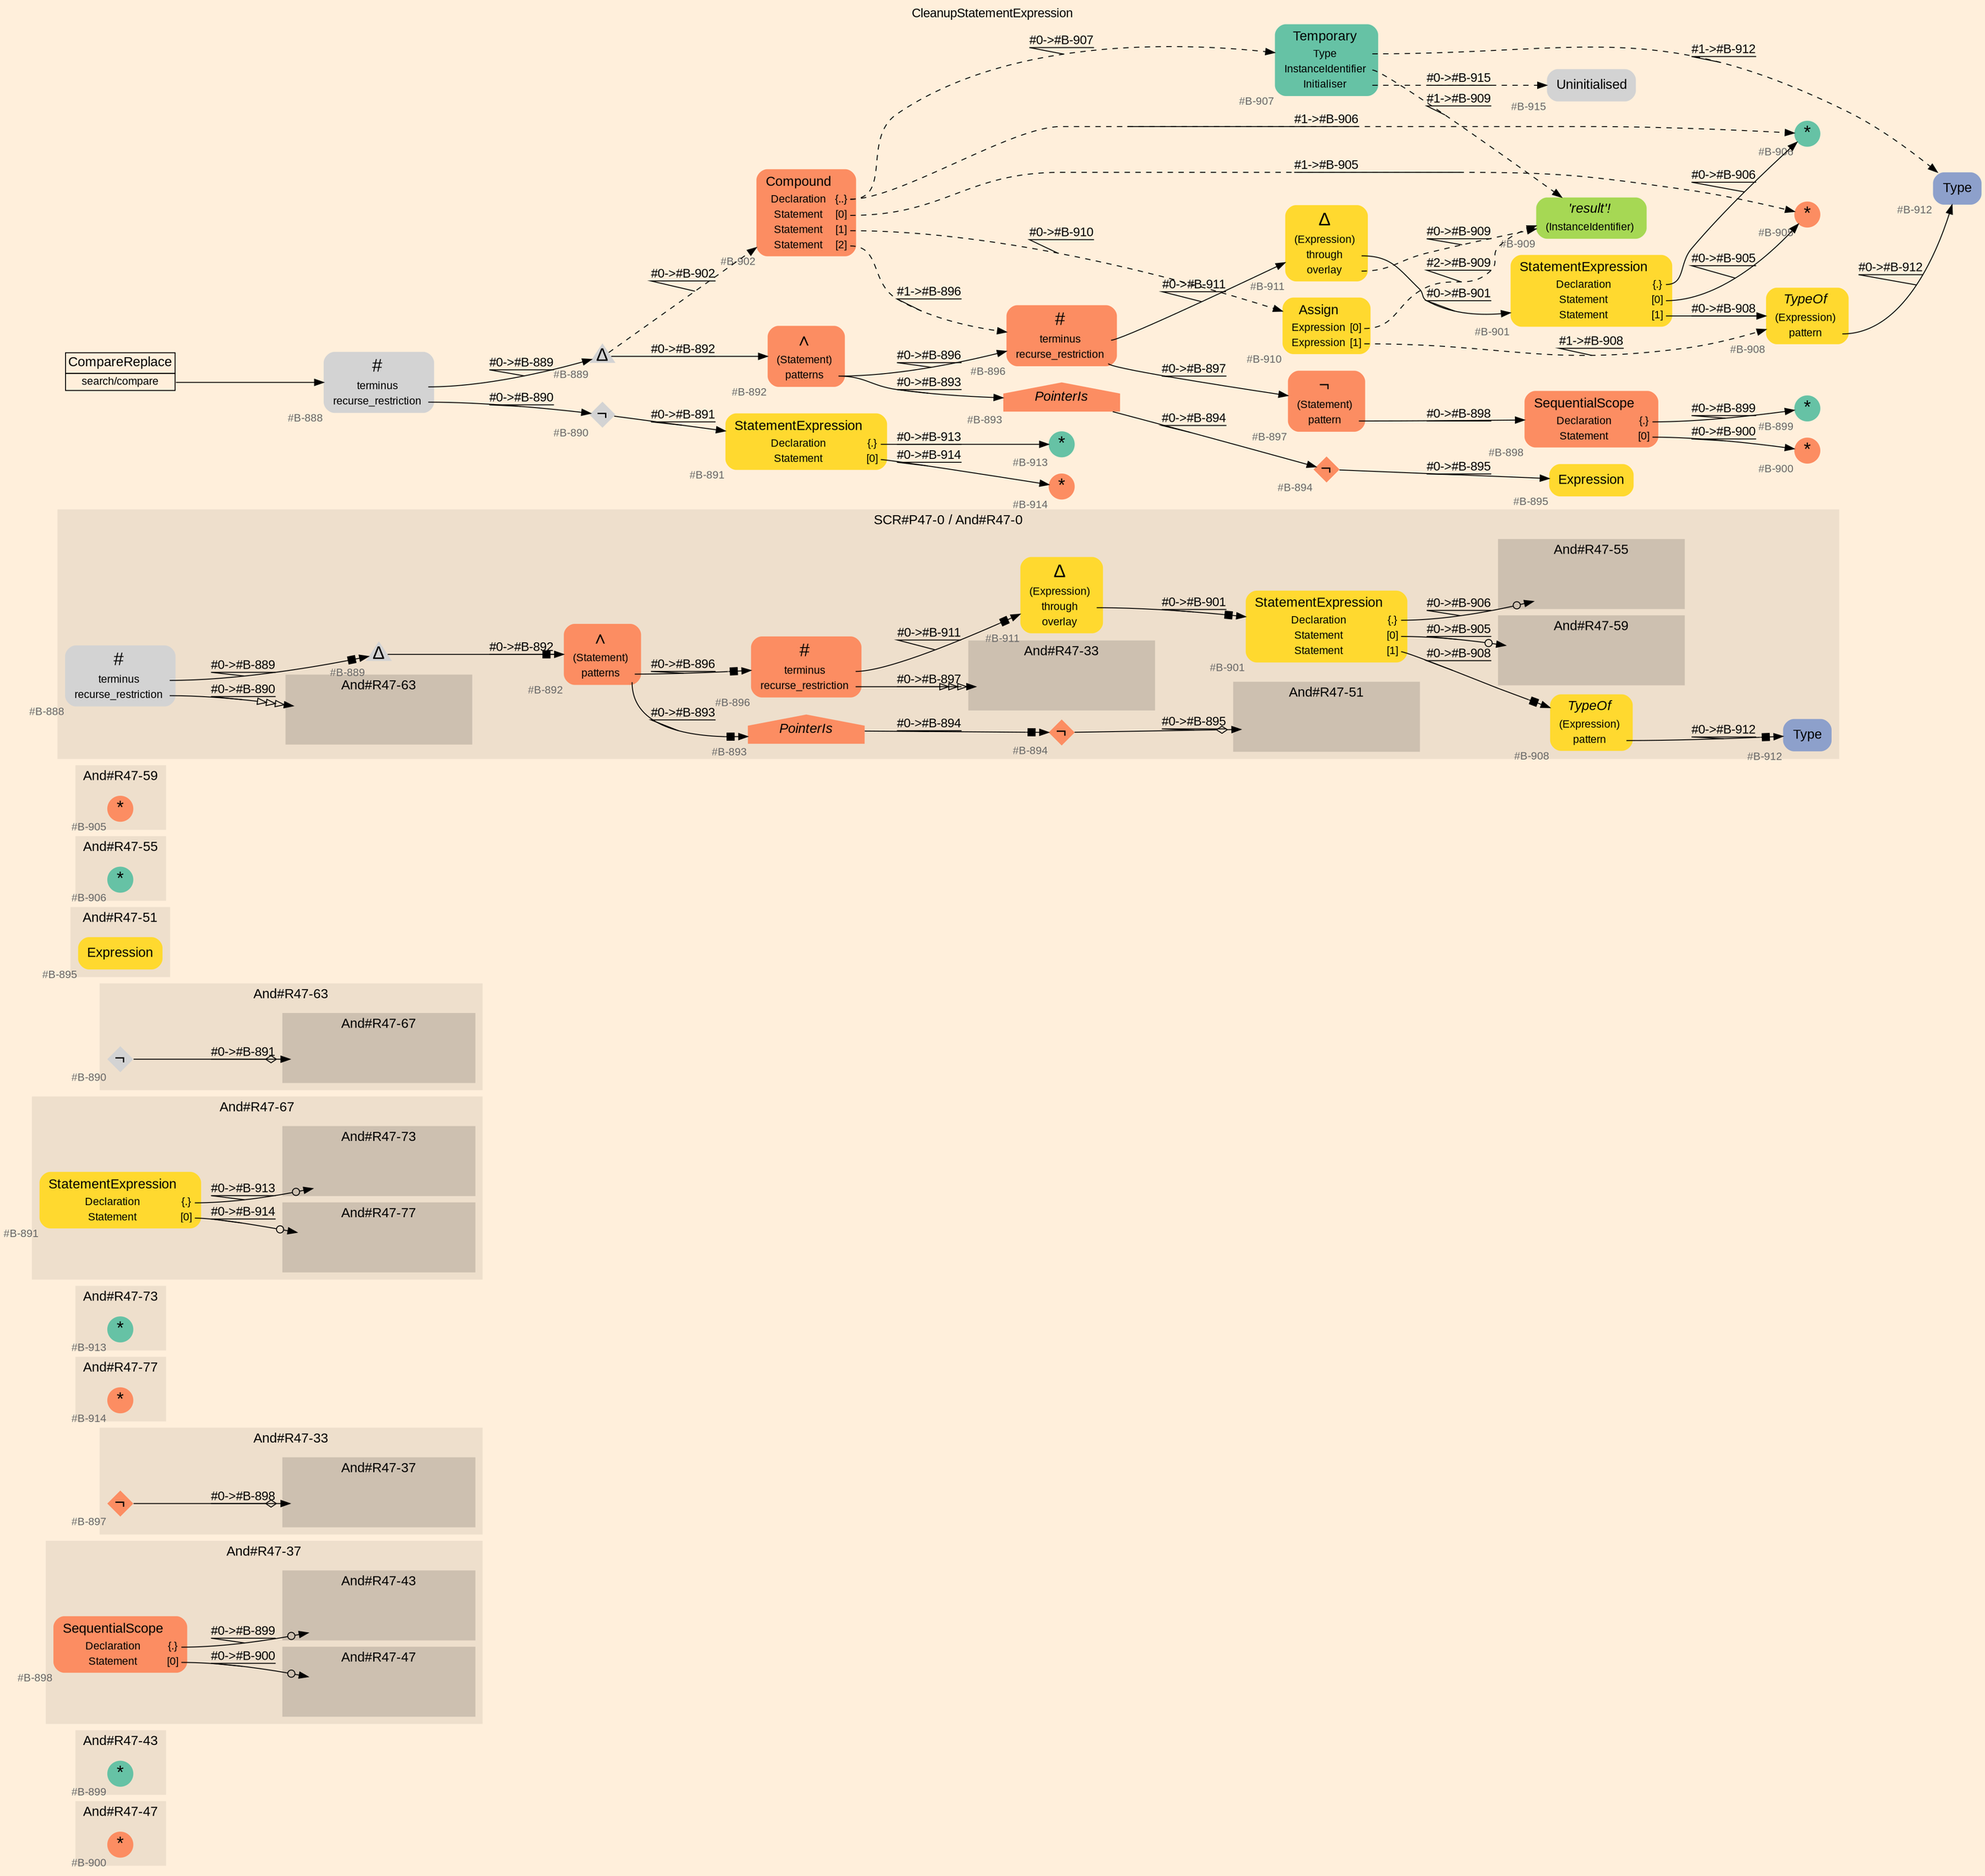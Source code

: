 digraph "CleanupStatementExpression" {
label = "CleanupStatementExpression"
labelloc = t
graph [
    rankdir = "LR"
    ranksep = 0.3
    bgcolor = antiquewhite1
    color = black
    fontcolor = black
    fontname = "Arial"
];
node [
    fontname = "Arial"
];
edge [
    fontname = "Arial"
];

// -------------------- figure And#R47-47 --------------------
// -------- region And#R47-47 ----------
subgraph "clusterAnd#R47-47" {
    label = "And#R47-47"
    style = "filled"
    color = antiquewhite2
    fontsize = "15"
    // -------- block And#R47-47/#B-900 ----------
    "And#R47-47/#B-900" [
        fillcolor = "/set28/2"
        xlabel = "#B-900"
        fontsize = "12"
        fontcolor = grey40
        shape = "circle"
        label = <<FONT COLOR="black" POINT-SIZE="20">*</FONT>>
        style = "filled"
        penwidth = 0.0
        fixedsize = true
        width = 0.4
        height = 0.4
    ];
    
}


// -------------------- figure And#R47-43 --------------------
// -------- region And#R47-43 ----------
subgraph "clusterAnd#R47-43" {
    label = "And#R47-43"
    style = "filled"
    color = antiquewhite2
    fontsize = "15"
    // -------- block And#R47-43/#B-899 ----------
    "And#R47-43/#B-899" [
        fillcolor = "/set28/1"
        xlabel = "#B-899"
        fontsize = "12"
        fontcolor = grey40
        shape = "circle"
        label = <<FONT COLOR="black" POINT-SIZE="20">*</FONT>>
        style = "filled"
        penwidth = 0.0
        fixedsize = true
        width = 0.4
        height = 0.4
    ];
    
}


// -------------------- figure And#R47-37 --------------------
// -------- region And#R47-37 ----------
subgraph "clusterAnd#R47-37" {
    label = "And#R47-37"
    style = "filled"
    color = antiquewhite2
    fontsize = "15"
    // -------- block And#R47-37/#B-898 ----------
    "And#R47-37/#B-898" [
        fillcolor = "/set28/2"
        xlabel = "#B-898"
        fontsize = "12"
        fontcolor = grey40
        shape = "plaintext"
        label = <<TABLE BORDER="0" CELLBORDER="0" CELLSPACING="0">
         <TR><TD><FONT COLOR="black" POINT-SIZE="15">SequentialScope</FONT></TD></TR>
         <TR><TD><FONT COLOR="black" POINT-SIZE="12">Declaration</FONT></TD><TD PORT="port0"><FONT COLOR="black" POINT-SIZE="12">{.}</FONT></TD></TR>
         <TR><TD><FONT COLOR="black" POINT-SIZE="12">Statement</FONT></TD><TD PORT="port1"><FONT COLOR="black" POINT-SIZE="12">[0]</FONT></TD></TR>
        </TABLE>>
        style = "rounded,filled"
    ];
    
    // -------- region And#R47-37/And#R47-43 ----------
    subgraph "clusterAnd#R47-37/And#R47-43" {
        label = "And#R47-43"
        style = "filled"
        color = antiquewhite3
        fontsize = "15"
        // -------- block And#R47-37/And#R47-43/#B-899 ----------
        "And#R47-37/And#R47-43/#B-899" [
            fillcolor = "/set28/1"
            xlabel = "#B-899"
            fontsize = "12"
            fontcolor = grey40
            shape = "none"
            style = "invisible"
        ];
        
    }
    
    // -------- region And#R47-37/And#R47-47 ----------
    subgraph "clusterAnd#R47-37/And#R47-47" {
        label = "And#R47-47"
        style = "filled"
        color = antiquewhite3
        fontsize = "15"
        // -------- block And#R47-37/And#R47-47/#B-900 ----------
        "And#R47-37/And#R47-47/#B-900" [
            fillcolor = "/set28/2"
            xlabel = "#B-900"
            fontsize = "12"
            fontcolor = grey40
            shape = "none"
            style = "invisible"
        ];
        
    }
    
}

"And#R47-37/#B-898":port0 -> "And#R47-37/And#R47-43/#B-899" [
    arrowhead="normalnoneodot"
    label = "#0-&gt;#B-899"
    decorate = true
    color = black
    fontcolor = black
];

"And#R47-37/#B-898":port1 -> "And#R47-37/And#R47-47/#B-900" [
    arrowhead="normalnoneodot"
    label = "#0-&gt;#B-900"
    decorate = true
    color = black
    fontcolor = black
];


// -------------------- figure And#R47-33 --------------------
// -------- region And#R47-33 ----------
subgraph "clusterAnd#R47-33" {
    label = "And#R47-33"
    style = "filled"
    color = antiquewhite2
    fontsize = "15"
    // -------- block And#R47-33/#B-897 ----------
    "And#R47-33/#B-897" [
        fillcolor = "/set28/2"
        xlabel = "#B-897"
        fontsize = "12"
        fontcolor = grey40
        shape = "diamond"
        label = <<FONT COLOR="black" POINT-SIZE="20">¬</FONT>>
        style = "filled"
        penwidth = 0.0
        fixedsize = true
        width = 0.4
        height = 0.4
    ];
    
    // -------- region And#R47-33/And#R47-37 ----------
    subgraph "clusterAnd#R47-33/And#R47-37" {
        label = "And#R47-37"
        style = "filled"
        color = antiquewhite3
        fontsize = "15"
        // -------- block And#R47-33/And#R47-37/#B-898 ----------
        "And#R47-33/And#R47-37/#B-898" [
            fillcolor = "/set28/2"
            xlabel = "#B-898"
            fontsize = "12"
            fontcolor = grey40
            shape = "none"
            style = "invisible"
        ];
        
    }
    
}

"And#R47-33/#B-897" -> "And#R47-33/And#R47-37/#B-898" [
    arrowhead="normalnoneodiamond"
    label = "#0-&gt;#B-898"
    decorate = true
    color = black
    fontcolor = black
];


// -------------------- figure And#R47-77 --------------------
// -------- region And#R47-77 ----------
subgraph "clusterAnd#R47-77" {
    label = "And#R47-77"
    style = "filled"
    color = antiquewhite2
    fontsize = "15"
    // -------- block And#R47-77/#B-914 ----------
    "And#R47-77/#B-914" [
        fillcolor = "/set28/2"
        xlabel = "#B-914"
        fontsize = "12"
        fontcolor = grey40
        shape = "circle"
        label = <<FONT COLOR="black" POINT-SIZE="20">*</FONT>>
        style = "filled"
        penwidth = 0.0
        fixedsize = true
        width = 0.4
        height = 0.4
    ];
    
}


// -------------------- figure And#R47-73 --------------------
// -------- region And#R47-73 ----------
subgraph "clusterAnd#R47-73" {
    label = "And#R47-73"
    style = "filled"
    color = antiquewhite2
    fontsize = "15"
    // -------- block And#R47-73/#B-913 ----------
    "And#R47-73/#B-913" [
        fillcolor = "/set28/1"
        xlabel = "#B-913"
        fontsize = "12"
        fontcolor = grey40
        shape = "circle"
        label = <<FONT COLOR="black" POINT-SIZE="20">*</FONT>>
        style = "filled"
        penwidth = 0.0
        fixedsize = true
        width = 0.4
        height = 0.4
    ];
    
}


// -------------------- figure And#R47-67 --------------------
// -------- region And#R47-67 ----------
subgraph "clusterAnd#R47-67" {
    label = "And#R47-67"
    style = "filled"
    color = antiquewhite2
    fontsize = "15"
    // -------- block And#R47-67/#B-891 ----------
    "And#R47-67/#B-891" [
        fillcolor = "/set28/6"
        xlabel = "#B-891"
        fontsize = "12"
        fontcolor = grey40
        shape = "plaintext"
        label = <<TABLE BORDER="0" CELLBORDER="0" CELLSPACING="0">
         <TR><TD><FONT COLOR="black" POINT-SIZE="15">StatementExpression</FONT></TD></TR>
         <TR><TD><FONT COLOR="black" POINT-SIZE="12">Declaration</FONT></TD><TD PORT="port0"><FONT COLOR="black" POINT-SIZE="12">{.}</FONT></TD></TR>
         <TR><TD><FONT COLOR="black" POINT-SIZE="12">Statement</FONT></TD><TD PORT="port1"><FONT COLOR="black" POINT-SIZE="12">[0]</FONT></TD></TR>
        </TABLE>>
        style = "rounded,filled"
    ];
    
    // -------- region And#R47-67/And#R47-73 ----------
    subgraph "clusterAnd#R47-67/And#R47-73" {
        label = "And#R47-73"
        style = "filled"
        color = antiquewhite3
        fontsize = "15"
        // -------- block And#R47-67/And#R47-73/#B-913 ----------
        "And#R47-67/And#R47-73/#B-913" [
            fillcolor = "/set28/1"
            xlabel = "#B-913"
            fontsize = "12"
            fontcolor = grey40
            shape = "none"
            style = "invisible"
        ];
        
    }
    
    // -------- region And#R47-67/And#R47-77 ----------
    subgraph "clusterAnd#R47-67/And#R47-77" {
        label = "And#R47-77"
        style = "filled"
        color = antiquewhite3
        fontsize = "15"
        // -------- block And#R47-67/And#R47-77/#B-914 ----------
        "And#R47-67/And#R47-77/#B-914" [
            fillcolor = "/set28/2"
            xlabel = "#B-914"
            fontsize = "12"
            fontcolor = grey40
            shape = "none"
            style = "invisible"
        ];
        
    }
    
}

"And#R47-67/#B-891":port0 -> "And#R47-67/And#R47-73/#B-913" [
    arrowhead="normalnoneodot"
    label = "#0-&gt;#B-913"
    decorate = true
    color = black
    fontcolor = black
];

"And#R47-67/#B-891":port1 -> "And#R47-67/And#R47-77/#B-914" [
    arrowhead="normalnoneodot"
    label = "#0-&gt;#B-914"
    decorate = true
    color = black
    fontcolor = black
];


// -------------------- figure And#R47-63 --------------------
// -------- region And#R47-63 ----------
subgraph "clusterAnd#R47-63" {
    label = "And#R47-63"
    style = "filled"
    color = antiquewhite2
    fontsize = "15"
    // -------- block And#R47-63/#B-890 ----------
    "And#R47-63/#B-890" [
        xlabel = "#B-890"
        fontsize = "12"
        fontcolor = grey40
        shape = "diamond"
        label = <<FONT COLOR="black" POINT-SIZE="20">¬</FONT>>
        style = "filled"
        penwidth = 0.0
        fixedsize = true
        width = 0.4
        height = 0.4
    ];
    
    // -------- region And#R47-63/And#R47-67 ----------
    subgraph "clusterAnd#R47-63/And#R47-67" {
        label = "And#R47-67"
        style = "filled"
        color = antiquewhite3
        fontsize = "15"
        // -------- block And#R47-63/And#R47-67/#B-891 ----------
        "And#R47-63/And#R47-67/#B-891" [
            fillcolor = "/set28/6"
            xlabel = "#B-891"
            fontsize = "12"
            fontcolor = grey40
            shape = "none"
            style = "invisible"
        ];
        
    }
    
}

"And#R47-63/#B-890" -> "And#R47-63/And#R47-67/#B-891" [
    arrowhead="normalnoneodiamond"
    label = "#0-&gt;#B-891"
    decorate = true
    color = black
    fontcolor = black
];


// -------------------- figure And#R47-51 --------------------
// -------- region And#R47-51 ----------
subgraph "clusterAnd#R47-51" {
    label = "And#R47-51"
    style = "filled"
    color = antiquewhite2
    fontsize = "15"
    // -------- block And#R47-51/#B-895 ----------
    "And#R47-51/#B-895" [
        fillcolor = "/set28/6"
        xlabel = "#B-895"
        fontsize = "12"
        fontcolor = grey40
        shape = "plaintext"
        label = <<TABLE BORDER="0" CELLBORDER="0" CELLSPACING="0">
         <TR><TD><FONT COLOR="black" POINT-SIZE="15">Expression</FONT></TD></TR>
        </TABLE>>
        style = "rounded,filled"
    ];
    
}


// -------------------- figure And#R47-55 --------------------
// -------- region And#R47-55 ----------
subgraph "clusterAnd#R47-55" {
    label = "And#R47-55"
    style = "filled"
    color = antiquewhite2
    fontsize = "15"
    // -------- block And#R47-55/#B-906 ----------
    "And#R47-55/#B-906" [
        fillcolor = "/set28/1"
        xlabel = "#B-906"
        fontsize = "12"
        fontcolor = grey40
        shape = "circle"
        label = <<FONT COLOR="black" POINT-SIZE="20">*</FONT>>
        style = "filled"
        penwidth = 0.0
        fixedsize = true
        width = 0.4
        height = 0.4
    ];
    
}


// -------------------- figure And#R47-59 --------------------
// -------- region And#R47-59 ----------
subgraph "clusterAnd#R47-59" {
    label = "And#R47-59"
    style = "filled"
    color = antiquewhite2
    fontsize = "15"
    // -------- block And#R47-59/#B-905 ----------
    "And#R47-59/#B-905" [
        fillcolor = "/set28/2"
        xlabel = "#B-905"
        fontsize = "12"
        fontcolor = grey40
        shape = "circle"
        label = <<FONT COLOR="black" POINT-SIZE="20">*</FONT>>
        style = "filled"
        penwidth = 0.0
        fixedsize = true
        width = 0.4
        height = 0.4
    ];
    
}


// -------------------- figure And#R47-0 --------------------
// -------- region And#R47-0 ----------
subgraph "clusterAnd#R47-0" {
    label = "SCR#P47-0 / And#R47-0"
    style = "filled"
    color = antiquewhite2
    fontsize = "15"
    // -------- block And#R47-0/#B-888 ----------
    "And#R47-0/#B-888" [
        xlabel = "#B-888"
        fontsize = "12"
        fontcolor = grey40
        shape = "plaintext"
        label = <<TABLE BORDER="0" CELLBORDER="0" CELLSPACING="0">
         <TR><TD><FONT COLOR="black" POINT-SIZE="20">#</FONT></TD></TR>
         <TR><TD><FONT COLOR="black" POINT-SIZE="12">terminus</FONT></TD><TD PORT="port0"></TD></TR>
         <TR><TD><FONT COLOR="black" POINT-SIZE="12">recurse_restriction</FONT></TD><TD PORT="port1"></TD></TR>
        </TABLE>>
        style = "rounded,filled"
    ];
    
    // -------- block And#R47-0/#B-889 ----------
    "And#R47-0/#B-889" [
        xlabel = "#B-889"
        fontsize = "12"
        fontcolor = grey40
        shape = "triangle"
        label = <<FONT COLOR="black" POINT-SIZE="20">Δ</FONT>>
        style = "filled"
        penwidth = 0.0
        fixedsize = true
        width = 0.4
        height = 0.4
    ];
    
    // -------- block And#R47-0/#B-892 ----------
    "And#R47-0/#B-892" [
        fillcolor = "/set28/2"
        xlabel = "#B-892"
        fontsize = "12"
        fontcolor = grey40
        shape = "plaintext"
        label = <<TABLE BORDER="0" CELLBORDER="0" CELLSPACING="0">
         <TR><TD><FONT COLOR="black" POINT-SIZE="20">∧</FONT></TD></TR>
         <TR><TD><FONT COLOR="black" POINT-SIZE="12">(Statement)</FONT></TD><TD PORT="port0"></TD></TR>
         <TR><TD><FONT COLOR="black" POINT-SIZE="12">patterns</FONT></TD><TD PORT="port1"></TD></TR>
        </TABLE>>
        style = "rounded,filled"
    ];
    
    // -------- block And#R47-0/#B-893 ----------
    "And#R47-0/#B-893" [
        fillcolor = "/set28/2"
        xlabel = "#B-893"
        fontsize = "12"
        fontcolor = grey40
        shape = "house"
        label = <<FONT COLOR="black" POINT-SIZE="15"><I>PointerIs</I></FONT>>
        style = "filled"
        penwidth = 0.0
    ];
    
    // -------- block And#R47-0/#B-894 ----------
    "And#R47-0/#B-894" [
        fillcolor = "/set28/2"
        xlabel = "#B-894"
        fontsize = "12"
        fontcolor = grey40
        shape = "diamond"
        label = <<FONT COLOR="black" POINT-SIZE="20">¬</FONT>>
        style = "filled"
        penwidth = 0.0
        fixedsize = true
        width = 0.4
        height = 0.4
    ];
    
    // -------- block And#R47-0/#B-896 ----------
    "And#R47-0/#B-896" [
        fillcolor = "/set28/2"
        xlabel = "#B-896"
        fontsize = "12"
        fontcolor = grey40
        shape = "plaintext"
        label = <<TABLE BORDER="0" CELLBORDER="0" CELLSPACING="0">
         <TR><TD><FONT COLOR="black" POINT-SIZE="20">#</FONT></TD></TR>
         <TR><TD><FONT COLOR="black" POINT-SIZE="12">terminus</FONT></TD><TD PORT="port0"></TD></TR>
         <TR><TD><FONT COLOR="black" POINT-SIZE="12">recurse_restriction</FONT></TD><TD PORT="port1"></TD></TR>
        </TABLE>>
        style = "rounded,filled"
    ];
    
    // -------- block And#R47-0/#B-901 ----------
    "And#R47-0/#B-901" [
        fillcolor = "/set28/6"
        xlabel = "#B-901"
        fontsize = "12"
        fontcolor = grey40
        shape = "plaintext"
        label = <<TABLE BORDER="0" CELLBORDER="0" CELLSPACING="0">
         <TR><TD><FONT COLOR="black" POINT-SIZE="15">StatementExpression</FONT></TD></TR>
         <TR><TD><FONT COLOR="black" POINT-SIZE="12">Declaration</FONT></TD><TD PORT="port0"><FONT COLOR="black" POINT-SIZE="12">{.}</FONT></TD></TR>
         <TR><TD><FONT COLOR="black" POINT-SIZE="12">Statement</FONT></TD><TD PORT="port1"><FONT COLOR="black" POINT-SIZE="12">[0]</FONT></TD></TR>
         <TR><TD><FONT COLOR="black" POINT-SIZE="12">Statement</FONT></TD><TD PORT="port2"><FONT COLOR="black" POINT-SIZE="12">[1]</FONT></TD></TR>
        </TABLE>>
        style = "rounded,filled"
    ];
    
    // -------- block And#R47-0/#B-908 ----------
    "And#R47-0/#B-908" [
        fillcolor = "/set28/6"
        xlabel = "#B-908"
        fontsize = "12"
        fontcolor = grey40
        shape = "plaintext"
        label = <<TABLE BORDER="0" CELLBORDER="0" CELLSPACING="0">
         <TR><TD><FONT COLOR="black" POINT-SIZE="15"><I>TypeOf</I></FONT></TD></TR>
         <TR><TD><FONT COLOR="black" POINT-SIZE="12">(Expression)</FONT></TD><TD PORT="port0"></TD></TR>
         <TR><TD><FONT COLOR="black" POINT-SIZE="12">pattern</FONT></TD><TD PORT="port1"></TD></TR>
        </TABLE>>
        style = "rounded,filled"
    ];
    
    // -------- block And#R47-0/#B-911 ----------
    "And#R47-0/#B-911" [
        fillcolor = "/set28/6"
        xlabel = "#B-911"
        fontsize = "12"
        fontcolor = grey40
        shape = "plaintext"
        label = <<TABLE BORDER="0" CELLBORDER="0" CELLSPACING="0">
         <TR><TD><FONT COLOR="black" POINT-SIZE="20">Δ</FONT></TD></TR>
         <TR><TD><FONT COLOR="black" POINT-SIZE="12">(Expression)</FONT></TD><TD PORT="port0"></TD></TR>
         <TR><TD><FONT COLOR="black" POINT-SIZE="12">through</FONT></TD><TD PORT="port1"></TD></TR>
         <TR><TD><FONT COLOR="black" POINT-SIZE="12">overlay</FONT></TD><TD PORT="port2"></TD></TR>
        </TABLE>>
        style = "rounded,filled"
    ];
    
    // -------- block And#R47-0/#B-912 ----------
    "And#R47-0/#B-912" [
        fillcolor = "/set28/3"
        xlabel = "#B-912"
        fontsize = "12"
        fontcolor = grey40
        shape = "plaintext"
        label = <<TABLE BORDER="0" CELLBORDER="0" CELLSPACING="0">
         <TR><TD><FONT COLOR="black" POINT-SIZE="15">Type</FONT></TD></TR>
        </TABLE>>
        style = "rounded,filled"
    ];
    
    // -------- region And#R47-0/And#R47-59 ----------
    subgraph "clusterAnd#R47-0/And#R47-59" {
        label = "And#R47-59"
        style = "filled"
        color = antiquewhite3
        fontsize = "15"
        // -------- block And#R47-0/And#R47-59/#B-905 ----------
        "And#R47-0/And#R47-59/#B-905" [
            fillcolor = "/set28/2"
            xlabel = "#B-905"
            fontsize = "12"
            fontcolor = grey40
            shape = "none"
            style = "invisible"
        ];
        
    }
    
    // -------- region And#R47-0/And#R47-55 ----------
    subgraph "clusterAnd#R47-0/And#R47-55" {
        label = "And#R47-55"
        style = "filled"
        color = antiquewhite3
        fontsize = "15"
        // -------- block And#R47-0/And#R47-55/#B-906 ----------
        "And#R47-0/And#R47-55/#B-906" [
            fillcolor = "/set28/1"
            xlabel = "#B-906"
            fontsize = "12"
            fontcolor = grey40
            shape = "none"
            style = "invisible"
        ];
        
    }
    
    // -------- region And#R47-0/And#R47-51 ----------
    subgraph "clusterAnd#R47-0/And#R47-51" {
        label = "And#R47-51"
        style = "filled"
        color = antiquewhite3
        fontsize = "15"
        // -------- block And#R47-0/And#R47-51/#B-895 ----------
        "And#R47-0/And#R47-51/#B-895" [
            fillcolor = "/set28/6"
            xlabel = "#B-895"
            fontsize = "12"
            fontcolor = grey40
            shape = "none"
            style = "invisible"
        ];
        
    }
    
    // -------- region And#R47-0/And#R47-63 ----------
    subgraph "clusterAnd#R47-0/And#R47-63" {
        label = "And#R47-63"
        style = "filled"
        color = antiquewhite3
        fontsize = "15"
        // -------- block And#R47-0/And#R47-63/#B-890 ----------
        "And#R47-0/And#R47-63/#B-890" [
            xlabel = "#B-890"
            fontsize = "12"
            fontcolor = grey40
            shape = "none"
            style = "invisible"
        ];
        
    }
    
    // -------- region And#R47-0/And#R47-33 ----------
    subgraph "clusterAnd#R47-0/And#R47-33" {
        label = "And#R47-33"
        style = "filled"
        color = antiquewhite3
        fontsize = "15"
        // -------- block And#R47-0/And#R47-33/#B-897 ----------
        "And#R47-0/And#R47-33/#B-897" [
            fillcolor = "/set28/2"
            xlabel = "#B-897"
            fontsize = "12"
            fontcolor = grey40
            shape = "none"
            style = "invisible"
        ];
        
    }
    
}

"And#R47-0/#B-888":port0 -> "And#R47-0/#B-889" [
    arrowhead="normalnonebox"
    label = "#0-&gt;#B-889"
    decorate = true
    color = black
    fontcolor = black
];

"And#R47-0/#B-888":port1 -> "And#R47-0/And#R47-63/#B-890" [
    arrowhead="normalonormalonormalonormal"
    label = "#0-&gt;#B-890"
    decorate = true
    color = black
    fontcolor = black
];

"And#R47-0/#B-889" -> "And#R47-0/#B-892" [
    arrowhead="normalnonebox"
    label = "#0-&gt;#B-892"
    decorate = true
    color = black
    fontcolor = black
];

"And#R47-0/#B-892":port1 -> "And#R47-0/#B-896" [
    arrowhead="normalnonebox"
    label = "#0-&gt;#B-896"
    decorate = true
    color = black
    fontcolor = black
];

"And#R47-0/#B-892":port1 -> "And#R47-0/#B-893" [
    arrowhead="normalnonebox"
    label = "#0-&gt;#B-893"
    decorate = true
    color = black
    fontcolor = black
];

"And#R47-0/#B-893" -> "And#R47-0/#B-894" [
    arrowhead="normalnonebox"
    label = "#0-&gt;#B-894"
    decorate = true
    color = black
    fontcolor = black
];

"And#R47-0/#B-894" -> "And#R47-0/And#R47-51/#B-895" [
    arrowhead="normalnoneodiamond"
    label = "#0-&gt;#B-895"
    decorate = true
    color = black
    fontcolor = black
];

"And#R47-0/#B-896":port0 -> "And#R47-0/#B-911" [
    arrowhead="normalnonebox"
    label = "#0-&gt;#B-911"
    decorate = true
    color = black
    fontcolor = black
];

"And#R47-0/#B-896":port1 -> "And#R47-0/And#R47-33/#B-897" [
    arrowhead="normalonormalonormalonormal"
    label = "#0-&gt;#B-897"
    decorate = true
    color = black
    fontcolor = black
];

"And#R47-0/#B-901":port0 -> "And#R47-0/And#R47-55/#B-906" [
    arrowhead="normalnoneodot"
    label = "#0-&gt;#B-906"
    decorate = true
    color = black
    fontcolor = black
];

"And#R47-0/#B-901":port1 -> "And#R47-0/And#R47-59/#B-905" [
    arrowhead="normalnoneodot"
    label = "#0-&gt;#B-905"
    decorate = true
    color = black
    fontcolor = black
];

"And#R47-0/#B-901":port2 -> "And#R47-0/#B-908" [
    arrowhead="normalnonebox"
    label = "#0-&gt;#B-908"
    decorate = true
    color = black
    fontcolor = black
];

"And#R47-0/#B-908":port1 -> "And#R47-0/#B-912" [
    arrowhead="normalnonebox"
    label = "#0-&gt;#B-912"
    decorate = true
    color = black
    fontcolor = black
];

"And#R47-0/#B-911":port1 -> "And#R47-0/#B-901" [
    arrowhead="normalnonebox"
    label = "#0-&gt;#B-901"
    decorate = true
    color = black
    fontcolor = black
];


// -------------------- transformation figure --------------------
// -------- block CR#X47-8 ----------
"CR#X47-8" [
    fillcolor = antiquewhite1
    fontsize = "12"
    fontcolor = grey40
    shape = "plaintext"
    label = <<TABLE BORDER="0" CELLBORDER="1" CELLSPACING="0">
     <TR><TD><FONT COLOR="black" POINT-SIZE="15">CompareReplace</FONT></TD></TR>
     <TR><TD PORT="port0"><FONT COLOR="black" POINT-SIZE="12">search/compare</FONT></TD></TR>
    </TABLE>>
    style = "filled"
    color = black
];

// -------- block #B-888 ----------
"#B-888" [
    xlabel = "#B-888"
    fontsize = "12"
    fontcolor = grey40
    shape = "plaintext"
    label = <<TABLE BORDER="0" CELLBORDER="0" CELLSPACING="0">
     <TR><TD><FONT COLOR="black" POINT-SIZE="20">#</FONT></TD></TR>
     <TR><TD><FONT COLOR="black" POINT-SIZE="12">terminus</FONT></TD><TD PORT="port0"></TD></TR>
     <TR><TD><FONT COLOR="black" POINT-SIZE="12">recurse_restriction</FONT></TD><TD PORT="port1"></TD></TR>
    </TABLE>>
    style = "rounded,filled"
];

// -------- block #B-889 ----------
"#B-889" [
    xlabel = "#B-889"
    fontsize = "12"
    fontcolor = grey40
    shape = "triangle"
    label = <<FONT COLOR="black" POINT-SIZE="20">Δ</FONT>>
    style = "filled"
    penwidth = 0.0
    fixedsize = true
    width = 0.4
    height = 0.4
];

// -------- block #B-892 ----------
"#B-892" [
    fillcolor = "/set28/2"
    xlabel = "#B-892"
    fontsize = "12"
    fontcolor = grey40
    shape = "plaintext"
    label = <<TABLE BORDER="0" CELLBORDER="0" CELLSPACING="0">
     <TR><TD><FONT COLOR="black" POINT-SIZE="20">∧</FONT></TD></TR>
     <TR><TD><FONT COLOR="black" POINT-SIZE="12">(Statement)</FONT></TD><TD PORT="port0"></TD></TR>
     <TR><TD><FONT COLOR="black" POINT-SIZE="12">patterns</FONT></TD><TD PORT="port1"></TD></TR>
    </TABLE>>
    style = "rounded,filled"
];

// -------- block #B-896 ----------
"#B-896" [
    fillcolor = "/set28/2"
    xlabel = "#B-896"
    fontsize = "12"
    fontcolor = grey40
    shape = "plaintext"
    label = <<TABLE BORDER="0" CELLBORDER="0" CELLSPACING="0">
     <TR><TD><FONT COLOR="black" POINT-SIZE="20">#</FONT></TD></TR>
     <TR><TD><FONT COLOR="black" POINT-SIZE="12">terminus</FONT></TD><TD PORT="port0"></TD></TR>
     <TR><TD><FONT COLOR="black" POINT-SIZE="12">recurse_restriction</FONT></TD><TD PORT="port1"></TD></TR>
    </TABLE>>
    style = "rounded,filled"
];

// -------- block #B-911 ----------
"#B-911" [
    fillcolor = "/set28/6"
    xlabel = "#B-911"
    fontsize = "12"
    fontcolor = grey40
    shape = "plaintext"
    label = <<TABLE BORDER="0" CELLBORDER="0" CELLSPACING="0">
     <TR><TD><FONT COLOR="black" POINT-SIZE="20">Δ</FONT></TD></TR>
     <TR><TD><FONT COLOR="black" POINT-SIZE="12">(Expression)</FONT></TD><TD PORT="port0"></TD></TR>
     <TR><TD><FONT COLOR="black" POINT-SIZE="12">through</FONT></TD><TD PORT="port1"></TD></TR>
     <TR><TD><FONT COLOR="black" POINT-SIZE="12">overlay</FONT></TD><TD PORT="port2"></TD></TR>
    </TABLE>>
    style = "rounded,filled"
];

// -------- block #B-901 ----------
"#B-901" [
    fillcolor = "/set28/6"
    xlabel = "#B-901"
    fontsize = "12"
    fontcolor = grey40
    shape = "plaintext"
    label = <<TABLE BORDER="0" CELLBORDER="0" CELLSPACING="0">
     <TR><TD><FONT COLOR="black" POINT-SIZE="15">StatementExpression</FONT></TD></TR>
     <TR><TD><FONT COLOR="black" POINT-SIZE="12">Declaration</FONT></TD><TD PORT="port0"><FONT COLOR="black" POINT-SIZE="12">{.}</FONT></TD></TR>
     <TR><TD><FONT COLOR="black" POINT-SIZE="12">Statement</FONT></TD><TD PORT="port1"><FONT COLOR="black" POINT-SIZE="12">[0]</FONT></TD></TR>
     <TR><TD><FONT COLOR="black" POINT-SIZE="12">Statement</FONT></TD><TD PORT="port2"><FONT COLOR="black" POINT-SIZE="12">[1]</FONT></TD></TR>
    </TABLE>>
    style = "rounded,filled"
];

// -------- block #B-906 ----------
"#B-906" [
    fillcolor = "/set28/1"
    xlabel = "#B-906"
    fontsize = "12"
    fontcolor = grey40
    shape = "circle"
    label = <<FONT COLOR="black" POINT-SIZE="20">*</FONT>>
    style = "filled"
    penwidth = 0.0
    fixedsize = true
    width = 0.4
    height = 0.4
];

// -------- block #B-905 ----------
"#B-905" [
    fillcolor = "/set28/2"
    xlabel = "#B-905"
    fontsize = "12"
    fontcolor = grey40
    shape = "circle"
    label = <<FONT COLOR="black" POINT-SIZE="20">*</FONT>>
    style = "filled"
    penwidth = 0.0
    fixedsize = true
    width = 0.4
    height = 0.4
];

// -------- block #B-908 ----------
"#B-908" [
    fillcolor = "/set28/6"
    xlabel = "#B-908"
    fontsize = "12"
    fontcolor = grey40
    shape = "plaintext"
    label = <<TABLE BORDER="0" CELLBORDER="0" CELLSPACING="0">
     <TR><TD><FONT COLOR="black" POINT-SIZE="15"><I>TypeOf</I></FONT></TD></TR>
     <TR><TD><FONT COLOR="black" POINT-SIZE="12">(Expression)</FONT></TD><TD PORT="port0"></TD></TR>
     <TR><TD><FONT COLOR="black" POINT-SIZE="12">pattern</FONT></TD><TD PORT="port1"></TD></TR>
    </TABLE>>
    style = "rounded,filled"
];

// -------- block #B-912 ----------
"#B-912" [
    fillcolor = "/set28/3"
    xlabel = "#B-912"
    fontsize = "12"
    fontcolor = grey40
    shape = "plaintext"
    label = <<TABLE BORDER="0" CELLBORDER="0" CELLSPACING="0">
     <TR><TD><FONT COLOR="black" POINT-SIZE="15">Type</FONT></TD></TR>
    </TABLE>>
    style = "rounded,filled"
];

// -------- block #B-909 ----------
"#B-909" [
    fillcolor = "/set28/5"
    xlabel = "#B-909"
    fontsize = "12"
    fontcolor = grey40
    shape = "plaintext"
    label = <<TABLE BORDER="0" CELLBORDER="0" CELLSPACING="0">
     <TR><TD><FONT COLOR="black" POINT-SIZE="15"><I>'result'!</I></FONT></TD></TR>
     <TR><TD><FONT COLOR="black" POINT-SIZE="12">(InstanceIdentifier)</FONT></TD><TD PORT="port0"></TD></TR>
    </TABLE>>
    style = "rounded,filled"
];

// -------- block #B-897 ----------
"#B-897" [
    fillcolor = "/set28/2"
    xlabel = "#B-897"
    fontsize = "12"
    fontcolor = grey40
    shape = "plaintext"
    label = <<TABLE BORDER="0" CELLBORDER="0" CELLSPACING="0">
     <TR><TD><FONT COLOR="black" POINT-SIZE="20">¬</FONT></TD></TR>
     <TR><TD><FONT COLOR="black" POINT-SIZE="12">(Statement)</FONT></TD><TD PORT="port0"></TD></TR>
     <TR><TD><FONT COLOR="black" POINT-SIZE="12">pattern</FONT></TD><TD PORT="port1"></TD></TR>
    </TABLE>>
    style = "rounded,filled"
];

// -------- block #B-898 ----------
"#B-898" [
    fillcolor = "/set28/2"
    xlabel = "#B-898"
    fontsize = "12"
    fontcolor = grey40
    shape = "plaintext"
    label = <<TABLE BORDER="0" CELLBORDER="0" CELLSPACING="0">
     <TR><TD><FONT COLOR="black" POINT-SIZE="15">SequentialScope</FONT></TD></TR>
     <TR><TD><FONT COLOR="black" POINT-SIZE="12">Declaration</FONT></TD><TD PORT="port0"><FONT COLOR="black" POINT-SIZE="12">{.}</FONT></TD></TR>
     <TR><TD><FONT COLOR="black" POINT-SIZE="12">Statement</FONT></TD><TD PORT="port1"><FONT COLOR="black" POINT-SIZE="12">[0]</FONT></TD></TR>
    </TABLE>>
    style = "rounded,filled"
];

// -------- block #B-899 ----------
"#B-899" [
    fillcolor = "/set28/1"
    xlabel = "#B-899"
    fontsize = "12"
    fontcolor = grey40
    shape = "circle"
    label = <<FONT COLOR="black" POINT-SIZE="20">*</FONT>>
    style = "filled"
    penwidth = 0.0
    fixedsize = true
    width = 0.4
    height = 0.4
];

// -------- block #B-900 ----------
"#B-900" [
    fillcolor = "/set28/2"
    xlabel = "#B-900"
    fontsize = "12"
    fontcolor = grey40
    shape = "circle"
    label = <<FONT COLOR="black" POINT-SIZE="20">*</FONT>>
    style = "filled"
    penwidth = 0.0
    fixedsize = true
    width = 0.4
    height = 0.4
];

// -------- block #B-893 ----------
"#B-893" [
    fillcolor = "/set28/2"
    xlabel = "#B-893"
    fontsize = "12"
    fontcolor = grey40
    shape = "house"
    label = <<FONT COLOR="black" POINT-SIZE="15"><I>PointerIs</I></FONT>>
    style = "filled"
    penwidth = 0.0
];

// -------- block #B-894 ----------
"#B-894" [
    fillcolor = "/set28/2"
    xlabel = "#B-894"
    fontsize = "12"
    fontcolor = grey40
    shape = "diamond"
    label = <<FONT COLOR="black" POINT-SIZE="20">¬</FONT>>
    style = "filled"
    penwidth = 0.0
    fixedsize = true
    width = 0.4
    height = 0.4
];

// -------- block #B-895 ----------
"#B-895" [
    fillcolor = "/set28/6"
    xlabel = "#B-895"
    fontsize = "12"
    fontcolor = grey40
    shape = "plaintext"
    label = <<TABLE BORDER="0" CELLBORDER="0" CELLSPACING="0">
     <TR><TD><FONT COLOR="black" POINT-SIZE="15">Expression</FONT></TD></TR>
    </TABLE>>
    style = "rounded,filled"
];

// -------- block #B-902 ----------
"#B-902" [
    fillcolor = "/set28/2"
    xlabel = "#B-902"
    fontsize = "12"
    fontcolor = grey40
    shape = "plaintext"
    label = <<TABLE BORDER="0" CELLBORDER="0" CELLSPACING="0">
     <TR><TD><FONT COLOR="black" POINT-SIZE="15">Compound</FONT></TD></TR>
     <TR><TD><FONT COLOR="black" POINT-SIZE="12">Declaration</FONT></TD><TD PORT="port0"><FONT COLOR="black" POINT-SIZE="12">{..}</FONT></TD></TR>
     <TR><TD><FONT COLOR="black" POINT-SIZE="12">Statement</FONT></TD><TD PORT="port1"><FONT COLOR="black" POINT-SIZE="12">[0]</FONT></TD></TR>
     <TR><TD><FONT COLOR="black" POINT-SIZE="12">Statement</FONT></TD><TD PORT="port2"><FONT COLOR="black" POINT-SIZE="12">[1]</FONT></TD></TR>
     <TR><TD><FONT COLOR="black" POINT-SIZE="12">Statement</FONT></TD><TD PORT="port3"><FONT COLOR="black" POINT-SIZE="12">[2]</FONT></TD></TR>
    </TABLE>>
    style = "rounded,filled"
];

// -------- block #B-907 ----------
"#B-907" [
    fillcolor = "/set28/1"
    xlabel = "#B-907"
    fontsize = "12"
    fontcolor = grey40
    shape = "plaintext"
    label = <<TABLE BORDER="0" CELLBORDER="0" CELLSPACING="0">
     <TR><TD><FONT COLOR="black" POINT-SIZE="15">Temporary</FONT></TD></TR>
     <TR><TD><FONT COLOR="black" POINT-SIZE="12">Type</FONT></TD><TD PORT="port0"></TD></TR>
     <TR><TD><FONT COLOR="black" POINT-SIZE="12">InstanceIdentifier</FONT></TD><TD PORT="port1"></TD></TR>
     <TR><TD><FONT COLOR="black" POINT-SIZE="12">Initialiser</FONT></TD><TD PORT="port2"></TD></TR>
    </TABLE>>
    style = "rounded,filled"
];

// -------- block #B-915 ----------
"#B-915" [
    xlabel = "#B-915"
    fontsize = "12"
    fontcolor = grey40
    shape = "plaintext"
    label = <<TABLE BORDER="0" CELLBORDER="0" CELLSPACING="0">
     <TR><TD><FONT COLOR="black" POINT-SIZE="15">Uninitialised</FONT></TD></TR>
    </TABLE>>
    style = "rounded,filled"
];

// -------- block #B-910 ----------
"#B-910" [
    fillcolor = "/set28/6"
    xlabel = "#B-910"
    fontsize = "12"
    fontcolor = grey40
    shape = "plaintext"
    label = <<TABLE BORDER="0" CELLBORDER="0" CELLSPACING="0">
     <TR><TD><FONT COLOR="black" POINT-SIZE="15">Assign</FONT></TD></TR>
     <TR><TD><FONT COLOR="black" POINT-SIZE="12">Expression</FONT></TD><TD PORT="port0"><FONT COLOR="black" POINT-SIZE="12">[0]</FONT></TD></TR>
     <TR><TD><FONT COLOR="black" POINT-SIZE="12">Expression</FONT></TD><TD PORT="port1"><FONT COLOR="black" POINT-SIZE="12">[1]</FONT></TD></TR>
    </TABLE>>
    style = "rounded,filled"
];

// -------- block #B-890 ----------
"#B-890" [
    xlabel = "#B-890"
    fontsize = "12"
    fontcolor = grey40
    shape = "diamond"
    label = <<FONT COLOR="black" POINT-SIZE="20">¬</FONT>>
    style = "filled"
    penwidth = 0.0
    fixedsize = true
    width = 0.4
    height = 0.4
];

// -------- block #B-891 ----------
"#B-891" [
    fillcolor = "/set28/6"
    xlabel = "#B-891"
    fontsize = "12"
    fontcolor = grey40
    shape = "plaintext"
    label = <<TABLE BORDER="0" CELLBORDER="0" CELLSPACING="0">
     <TR><TD><FONT COLOR="black" POINT-SIZE="15">StatementExpression</FONT></TD></TR>
     <TR><TD><FONT COLOR="black" POINT-SIZE="12">Declaration</FONT></TD><TD PORT="port0"><FONT COLOR="black" POINT-SIZE="12">{.}</FONT></TD></TR>
     <TR><TD><FONT COLOR="black" POINT-SIZE="12">Statement</FONT></TD><TD PORT="port1"><FONT COLOR="black" POINT-SIZE="12">[0]</FONT></TD></TR>
    </TABLE>>
    style = "rounded,filled"
];

// -------- block #B-913 ----------
"#B-913" [
    fillcolor = "/set28/1"
    xlabel = "#B-913"
    fontsize = "12"
    fontcolor = grey40
    shape = "circle"
    label = <<FONT COLOR="black" POINT-SIZE="20">*</FONT>>
    style = "filled"
    penwidth = 0.0
    fixedsize = true
    width = 0.4
    height = 0.4
];

// -------- block #B-914 ----------
"#B-914" [
    fillcolor = "/set28/2"
    xlabel = "#B-914"
    fontsize = "12"
    fontcolor = grey40
    shape = "circle"
    label = <<FONT COLOR="black" POINT-SIZE="20">*</FONT>>
    style = "filled"
    penwidth = 0.0
    fixedsize = true
    width = 0.4
    height = 0.4
];

"CR#X47-8":port0 -> "#B-888" [
    label = ""
    decorate = true
    color = black
    fontcolor = black
];

"#B-888":port0 -> "#B-889" [
    label = "#0-&gt;#B-889"
    decorate = true
    color = black
    fontcolor = black
];

"#B-888":port1 -> "#B-890" [
    label = "#0-&gt;#B-890"
    decorate = true
    color = black
    fontcolor = black
];

"#B-889" -> "#B-892" [
    label = "#0-&gt;#B-892"
    decorate = true
    color = black
    fontcolor = black
];

"#B-889" -> "#B-902" [
    style="dashed"
    label = "#0-&gt;#B-902"
    decorate = true
    color = black
    fontcolor = black
];

"#B-892":port1 -> "#B-896" [
    label = "#0-&gt;#B-896"
    decorate = true
    color = black
    fontcolor = black
];

"#B-892":port1 -> "#B-893" [
    label = "#0-&gt;#B-893"
    decorate = true
    color = black
    fontcolor = black
];

"#B-896":port0 -> "#B-911" [
    label = "#0-&gt;#B-911"
    decorate = true
    color = black
    fontcolor = black
];

"#B-896":port1 -> "#B-897" [
    label = "#0-&gt;#B-897"
    decorate = true
    color = black
    fontcolor = black
];

"#B-911":port1 -> "#B-901" [
    label = "#0-&gt;#B-901"
    decorate = true
    color = black
    fontcolor = black
];

"#B-911":port2 -> "#B-909" [
    style="dashed"
    label = "#0-&gt;#B-909"
    decorate = true
    color = black
    fontcolor = black
];

"#B-901":port0 -> "#B-906" [
    label = "#0-&gt;#B-906"
    decorate = true
    color = black
    fontcolor = black
];

"#B-901":port1 -> "#B-905" [
    label = "#0-&gt;#B-905"
    decorate = true
    color = black
    fontcolor = black
];

"#B-901":port2 -> "#B-908" [
    label = "#0-&gt;#B-908"
    decorate = true
    color = black
    fontcolor = black
];

"#B-908":port1 -> "#B-912" [
    label = "#0-&gt;#B-912"
    decorate = true
    color = black
    fontcolor = black
];

"#B-897":port1 -> "#B-898" [
    label = "#0-&gt;#B-898"
    decorate = true
    color = black
    fontcolor = black
];

"#B-898":port0 -> "#B-899" [
    label = "#0-&gt;#B-899"
    decorate = true
    color = black
    fontcolor = black
];

"#B-898":port1 -> "#B-900" [
    label = "#0-&gt;#B-900"
    decorate = true
    color = black
    fontcolor = black
];

"#B-893" -> "#B-894" [
    label = "#0-&gt;#B-894"
    decorate = true
    color = black
    fontcolor = black
];

"#B-894" -> "#B-895" [
    label = "#0-&gt;#B-895"
    decorate = true
    color = black
    fontcolor = black
];

"#B-902":port0 -> "#B-906" [
    style="dashed"
    label = "#1-&gt;#B-906"
    decorate = true
    color = black
    fontcolor = black
];

"#B-902":port0 -> "#B-907" [
    style="dashed"
    label = "#0-&gt;#B-907"
    decorate = true
    color = black
    fontcolor = black
];

"#B-902":port1 -> "#B-905" [
    style="dashed"
    label = "#1-&gt;#B-905"
    decorate = true
    color = black
    fontcolor = black
];

"#B-902":port2 -> "#B-910" [
    style="dashed"
    label = "#0-&gt;#B-910"
    decorate = true
    color = black
    fontcolor = black
];

"#B-902":port3 -> "#B-896" [
    style="dashed"
    label = "#1-&gt;#B-896"
    decorate = true
    color = black
    fontcolor = black
];

"#B-907":port0 -> "#B-912" [
    style="dashed"
    label = "#1-&gt;#B-912"
    decorate = true
    color = black
    fontcolor = black
];

"#B-907":port1 -> "#B-909" [
    style="dashed"
    label = "#1-&gt;#B-909"
    decorate = true
    color = black
    fontcolor = black
];

"#B-907":port2 -> "#B-915" [
    style="dashed"
    label = "#0-&gt;#B-915"
    decorate = true
    color = black
    fontcolor = black
];

"#B-910":port0 -> "#B-909" [
    style="dashed"
    label = "#2-&gt;#B-909"
    decorate = true
    color = black
    fontcolor = black
];

"#B-910":port1 -> "#B-908" [
    style="dashed"
    label = "#1-&gt;#B-908"
    decorate = true
    color = black
    fontcolor = black
];

"#B-890" -> "#B-891" [
    label = "#0-&gt;#B-891"
    decorate = true
    color = black
    fontcolor = black
];

"#B-891":port0 -> "#B-913" [
    label = "#0-&gt;#B-913"
    decorate = true
    color = black
    fontcolor = black
];

"#B-891":port1 -> "#B-914" [
    label = "#0-&gt;#B-914"
    decorate = true
    color = black
    fontcolor = black
];


}
